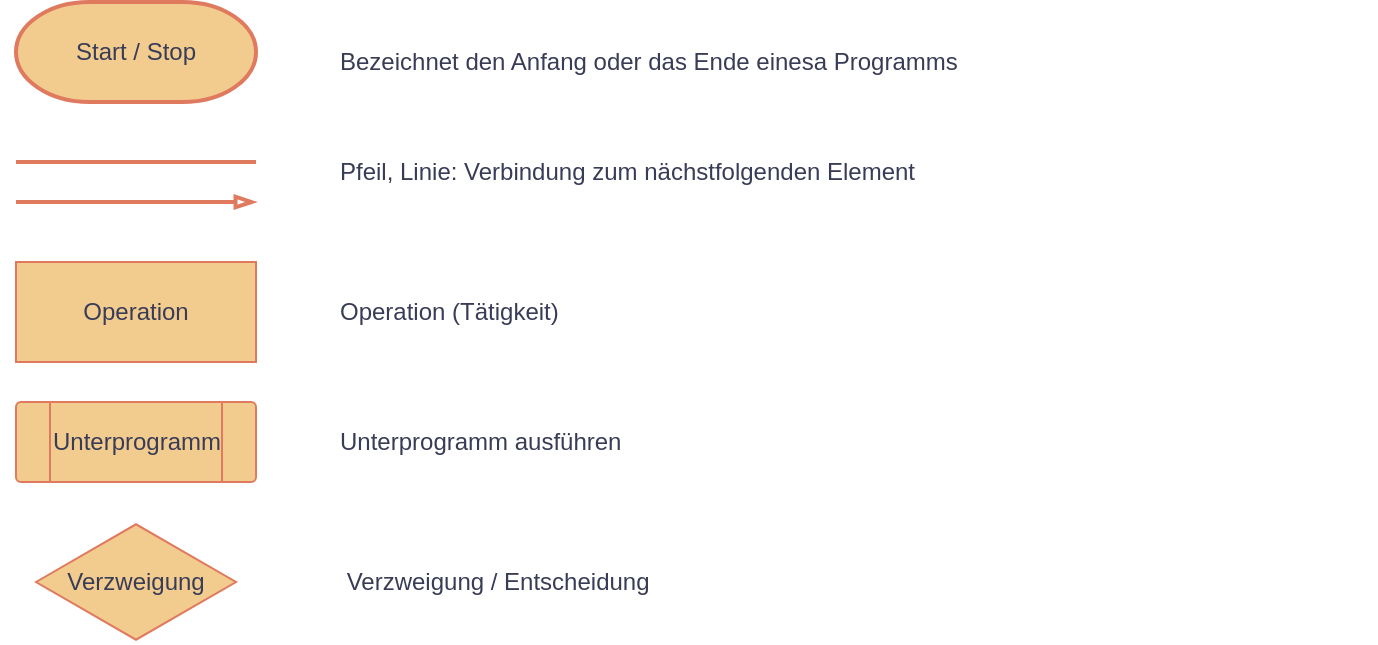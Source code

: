 <mxfile version="20.8.16" type="device"><diagram name="Seite-1" id="xLBUCEtowkX9UHh2SuQv"><mxGraphModel dx="1434" dy="850" grid="1" gridSize="10" guides="1" tooltips="1" connect="1" arrows="1" fold="1" page="1" pageScale="1" pageWidth="827" pageHeight="1169" math="0" shadow="0"><root><mxCell id="0"/><mxCell id="1" parent="0"/><mxCell id="s-y96Urm7mODGW85GdmN-3" value="Start / Stop" style="strokeWidth=2;html=1;shape=mxgraph.flowchart.terminator;whiteSpace=wrap;labelBackgroundColor=none;fillColor=#F2CC8F;strokeColor=#E07A5F;fontColor=#393C56;" vertex="1" parent="1"><mxGeometry x="80" y="50" width="120" height="50" as="geometry"/></mxCell><mxCell id="s-y96Urm7mODGW85GdmN-4" value="Bezeichnet den Anfang oder das Ende einesa Programms" style="text;html=1;strokeColor=none;fillColor=none;align=left;verticalAlign=middle;whiteSpace=wrap;rounded=0;fontColor=#393C56;" vertex="1" parent="1"><mxGeometry x="240" y="65" width="520" height="30" as="geometry"/></mxCell><mxCell id="s-y96Urm7mODGW85GdmN-5" value="" style="endArrow=none;html=1;rounded=0;strokeColor=#E07A5F;fontColor=#393C56;fillColor=#F2CC8F;fontSize=12;strokeWidth=2;" edge="1" parent="1"><mxGeometry width="50" height="50" relative="1" as="geometry"><mxPoint x="80" y="130" as="sourcePoint"/><mxPoint x="200" y="130" as="targetPoint"/></mxGeometry></mxCell><mxCell id="s-y96Urm7mODGW85GdmN-6" value="" style="endArrow=blockThin;html=1;rounded=0;strokeColor=#E07A5F;fontColor=#393C56;fillColor=#F2CC8F;endFill=0;strokeWidth=2;" edge="1" parent="1"><mxGeometry width="50" height="50" relative="1" as="geometry"><mxPoint x="80" y="150" as="sourcePoint"/><mxPoint x="200" y="150" as="targetPoint"/></mxGeometry></mxCell><mxCell id="s-y96Urm7mODGW85GdmN-7" value="Pfeil, Linie: Verbindung zum nächstfolgenden Element" style="text;html=1;strokeColor=none;fillColor=none;align=left;verticalAlign=middle;whiteSpace=wrap;rounded=0;fontColor=#393C56;" vertex="1" parent="1"><mxGeometry x="240" y="120" width="520" height="30" as="geometry"/></mxCell><mxCell id="s-y96Urm7mODGW85GdmN-9" value="Operation" style="rounded=0;whiteSpace=wrap;html=1;strokeColor=#E07A5F;fontSize=12;fontColor=#393C56;fillColor=#F2CC8F;" vertex="1" parent="1"><mxGeometry x="80" y="180" width="120" height="50" as="geometry"/></mxCell><mxCell id="s-y96Urm7mODGW85GdmN-10" value="Operation (Tätigkeit)" style="text;html=1;strokeColor=none;fillColor=none;align=left;verticalAlign=middle;whiteSpace=wrap;rounded=0;fontColor=#393C56;" vertex="1" parent="1"><mxGeometry x="240" y="190" width="520" height="30" as="geometry"/></mxCell><mxCell id="s-y96Urm7mODGW85GdmN-11" value="Unterprogramm" style="verticalLabelPosition=middle;verticalAlign=middle;html=1;shape=process;whiteSpace=wrap;rounded=1;size=0.14;arcSize=6;strokeColor=#E07A5F;fontSize=12;fontColor=#393C56;fillColor=#F2CC8F;labelPosition=center;align=center;" vertex="1" parent="1"><mxGeometry x="80" y="250" width="120" height="40" as="geometry"/></mxCell><mxCell id="s-y96Urm7mODGW85GdmN-12" value="Unterprogramm ausführen" style="text;html=1;strokeColor=none;fillColor=none;align=left;verticalAlign=middle;whiteSpace=wrap;rounded=0;fontColor=#393C56;" vertex="1" parent="1"><mxGeometry x="240" y="255" width="520" height="30" as="geometry"/></mxCell><mxCell id="s-y96Urm7mODGW85GdmN-13" value="Verzweigung" style="html=1;whiteSpace=wrap;aspect=fixed;shape=isoRectangle;strokeColor=#E07A5F;fontSize=12;fontColor=#393C56;fillColor=#F2CC8F;" vertex="1" parent="1"><mxGeometry x="90" y="310" width="100" height="60" as="geometry"/></mxCell><mxCell id="s-y96Urm7mODGW85GdmN-15" value="&amp;nbsp;Verzweigung / Entscheidung&amp;nbsp;" style="text;html=1;strokeColor=none;fillColor=none;align=left;verticalAlign=middle;whiteSpace=wrap;rounded=0;fontColor=#393C56;" vertex="1" parent="1"><mxGeometry x="240" y="325" width="520" height="30" as="geometry"/></mxCell></root></mxGraphModel></diagram></mxfile>
